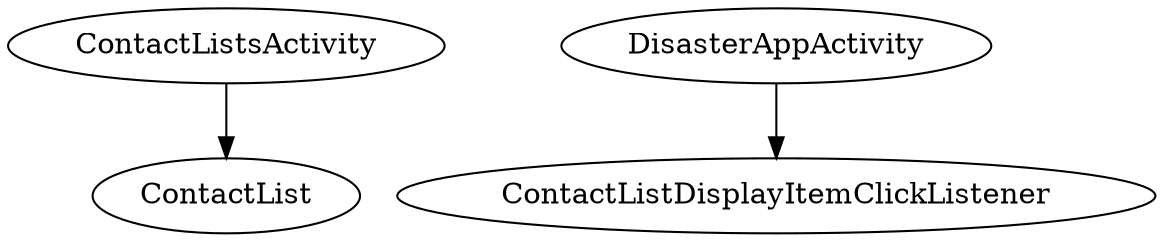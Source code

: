 digraph G1 {
  concentrate = true;
  ContactListsActivity -> ContactList;
  DisasterAppActivity -> ContactListDisplayItemClickListener;
}
